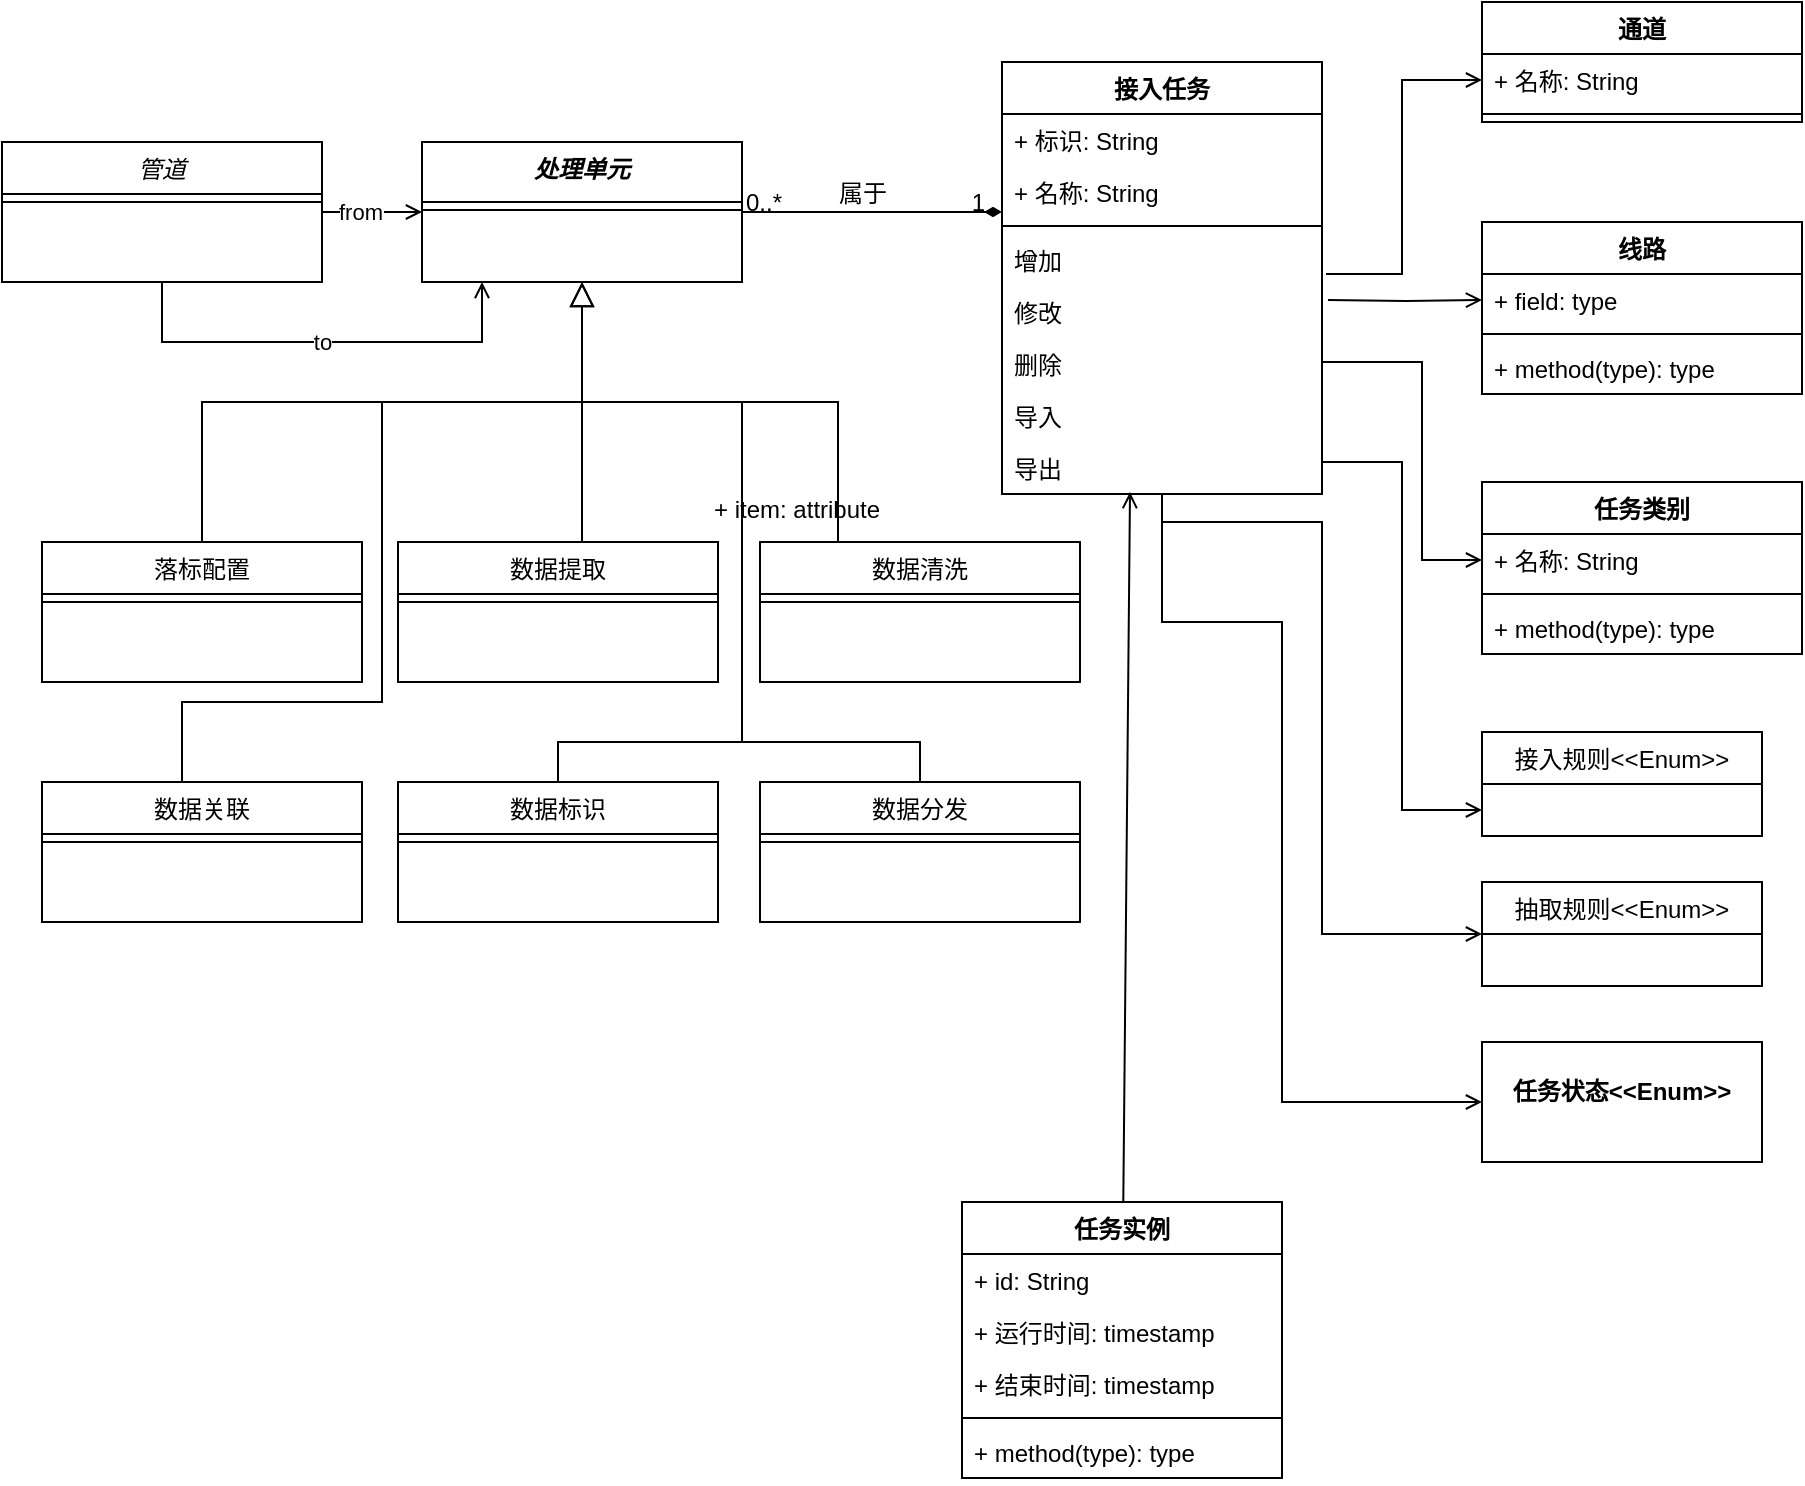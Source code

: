 <mxfile version="14.7.7" type="github">
  <diagram id="C5RBs43oDa-KdzZeNtuy" name="Page-1">
    <mxGraphModel dx="946" dy="595" grid="1" gridSize="10" guides="1" tooltips="1" connect="1" arrows="1" fold="1" page="1" pageScale="1" pageWidth="827" pageHeight="1169" math="0" shadow="0">
      <root>
        <mxCell id="WIyWlLk6GJQsqaUBKTNV-0" />
        <mxCell id="WIyWlLk6GJQsqaUBKTNV-1" parent="WIyWlLk6GJQsqaUBKTNV-0" />
        <mxCell id="zkfFHV4jXpPFQw0GAbJ--0" value="处理单元" style="swimlane;fontStyle=3;align=center;verticalAlign=top;childLayout=stackLayout;horizontal=1;startSize=30;horizontalStack=0;resizeParent=1;resizeLast=0;collapsible=1;marginBottom=0;rounded=0;shadow=0;strokeWidth=1;" parent="WIyWlLk6GJQsqaUBKTNV-1" vertex="1">
          <mxGeometry x="220" y="120" width="160" height="70" as="geometry">
            <mxRectangle x="230" y="140" width="160" height="26" as="alternateBounds" />
          </mxGeometry>
        </mxCell>
        <mxCell id="zkfFHV4jXpPFQw0GAbJ--4" value="" style="line;html=1;strokeWidth=1;align=left;verticalAlign=middle;spacingTop=-1;spacingLeft=3;spacingRight=3;rotatable=0;labelPosition=right;points=[];portConstraint=eastwest;" parent="zkfFHV4jXpPFQw0GAbJ--0" vertex="1">
          <mxGeometry y="30" width="160" height="8" as="geometry" />
        </mxCell>
        <object label="落标配置" comment="mapping" id="zkfFHV4jXpPFQw0GAbJ--6">
          <mxCell style="swimlane;fontStyle=0;align=center;verticalAlign=top;childLayout=stackLayout;horizontal=1;startSize=26;horizontalStack=0;resizeParent=1;resizeLast=0;collapsible=1;marginBottom=0;rounded=0;shadow=0;strokeWidth=1;" parent="WIyWlLk6GJQsqaUBKTNV-1" vertex="1">
            <mxGeometry x="30" y="320" width="160" height="70" as="geometry">
              <mxRectangle x="130" y="380" width="160" height="26" as="alternateBounds" />
            </mxGeometry>
          </mxCell>
        </object>
        <mxCell id="zkfFHV4jXpPFQw0GAbJ--9" value="" style="line;html=1;strokeWidth=1;align=left;verticalAlign=middle;spacingTop=-1;spacingLeft=3;spacingRight=3;rotatable=0;labelPosition=right;points=[];portConstraint=eastwest;" parent="zkfFHV4jXpPFQw0GAbJ--6" vertex="1">
          <mxGeometry y="26" width="160" height="8" as="geometry" />
        </mxCell>
        <mxCell id="zkfFHV4jXpPFQw0GAbJ--12" value="" style="endArrow=block;endSize=10;endFill=0;shadow=0;strokeWidth=1;rounded=0;edgeStyle=elbowEdgeStyle;elbow=vertical;" parent="WIyWlLk6GJQsqaUBKTNV-1" source="zkfFHV4jXpPFQw0GAbJ--6" target="zkfFHV4jXpPFQw0GAbJ--0" edge="1">
          <mxGeometry width="160" relative="1" as="geometry">
            <mxPoint x="200" y="203" as="sourcePoint" />
            <mxPoint x="200" y="203" as="targetPoint" />
            <Array as="points">
              <mxPoint x="200" y="250" />
            </Array>
          </mxGeometry>
        </mxCell>
        <object label="数据提取" comment="函数处理" id="zkfFHV4jXpPFQw0GAbJ--13">
          <mxCell style="swimlane;fontStyle=0;align=center;verticalAlign=top;childLayout=stackLayout;horizontal=1;startSize=26;horizontalStack=0;resizeParent=1;resizeLast=0;collapsible=1;marginBottom=0;rounded=0;shadow=0;strokeWidth=1;" parent="WIyWlLk6GJQsqaUBKTNV-1" vertex="1">
            <mxGeometry x="208" y="320" width="160" height="70" as="geometry">
              <mxRectangle x="340" y="380" width="170" height="26" as="alternateBounds" />
            </mxGeometry>
          </mxCell>
        </object>
        <mxCell id="zkfFHV4jXpPFQw0GAbJ--15" value="" style="line;html=1;strokeWidth=1;align=left;verticalAlign=middle;spacingTop=-1;spacingLeft=3;spacingRight=3;rotatable=0;labelPosition=right;points=[];portConstraint=eastwest;" parent="zkfFHV4jXpPFQw0GAbJ--13" vertex="1">
          <mxGeometry y="26" width="160" height="8" as="geometry" />
        </mxCell>
        <mxCell id="zkfFHV4jXpPFQw0GAbJ--16" value="" style="endArrow=block;endSize=10;endFill=0;shadow=0;strokeWidth=1;rounded=0;edgeStyle=elbowEdgeStyle;elbow=vertical;" parent="WIyWlLk6GJQsqaUBKTNV-1" source="zkfFHV4jXpPFQw0GAbJ--13" target="zkfFHV4jXpPFQw0GAbJ--0" edge="1">
          <mxGeometry width="160" relative="1" as="geometry">
            <mxPoint x="210" y="373" as="sourcePoint" />
            <mxPoint x="310" y="271" as="targetPoint" />
            <Array as="points">
              <mxPoint x="300" y="255" />
            </Array>
          </mxGeometry>
        </mxCell>
        <mxCell id="zkfFHV4jXpPFQw0GAbJ--26" value="" style="endArrow=diamondThin;shadow=0;strokeWidth=1;rounded=0;endFill=1;edgeStyle=elbowEdgeStyle;elbow=vertical;" parent="WIyWlLk6GJQsqaUBKTNV-1" source="zkfFHV4jXpPFQw0GAbJ--0" edge="1">
          <mxGeometry x="0.5" y="41" relative="1" as="geometry">
            <mxPoint x="380" y="192" as="sourcePoint" />
            <mxPoint x="510" y="155" as="targetPoint" />
            <mxPoint x="-40" y="32" as="offset" />
          </mxGeometry>
        </mxCell>
        <mxCell id="zkfFHV4jXpPFQw0GAbJ--27" value="0..*" style="resizable=0;align=left;verticalAlign=bottom;labelBackgroundColor=none;fontSize=12;" parent="zkfFHV4jXpPFQw0GAbJ--26" connectable="0" vertex="1">
          <mxGeometry x="-1" relative="1" as="geometry">
            <mxPoint y="4" as="offset" />
          </mxGeometry>
        </mxCell>
        <mxCell id="zkfFHV4jXpPFQw0GAbJ--28" value="1" style="resizable=0;align=right;verticalAlign=bottom;labelBackgroundColor=none;fontSize=12;" parent="zkfFHV4jXpPFQw0GAbJ--26" connectable="0" vertex="1">
          <mxGeometry x="1" relative="1" as="geometry">
            <mxPoint x="-7" y="4" as="offset" />
          </mxGeometry>
        </mxCell>
        <mxCell id="zkfFHV4jXpPFQw0GAbJ--29" value="属于" style="text;html=1;resizable=0;points=[];;align=center;verticalAlign=middle;labelBackgroundColor=none;rounded=0;shadow=0;strokeWidth=1;fontSize=12;" parent="zkfFHV4jXpPFQw0GAbJ--26" vertex="1" connectable="0">
          <mxGeometry x="0.5" y="49" relative="1" as="geometry">
            <mxPoint x="-38" y="40" as="offset" />
          </mxGeometry>
        </mxCell>
        <mxCell id="O3P4APfCm_AlNBByl4Ta-5" style="edgeStyle=orthogonalEdgeStyle;rounded=0;orthogonalLoop=1;jettySize=auto;html=1;endArrow=none;endFill=0;" parent="WIyWlLk6GJQsqaUBKTNV-1" source="O3P4APfCm_AlNBByl4Ta-2" edge="1">
          <mxGeometry relative="1" as="geometry">
            <mxPoint x="300" y="250" as="targetPoint" />
            <Array as="points">
              <mxPoint x="428" y="250" />
            </Array>
          </mxGeometry>
        </mxCell>
        <object label="数据清洗" comment="如何分布式处理，全量处理" id="O3P4APfCm_AlNBByl4Ta-2">
          <mxCell style="swimlane;fontStyle=0;align=center;verticalAlign=top;childLayout=stackLayout;horizontal=1;startSize=26;horizontalStack=0;resizeParent=1;resizeLast=0;collapsible=1;marginBottom=0;rounded=0;shadow=0;strokeWidth=1;" parent="WIyWlLk6GJQsqaUBKTNV-1" vertex="1">
            <mxGeometry x="389" y="320" width="160" height="70" as="geometry">
              <mxRectangle x="340" y="380" width="170" height="26" as="alternateBounds" />
            </mxGeometry>
          </mxCell>
        </object>
        <mxCell id="O3P4APfCm_AlNBByl4Ta-3" value="" style="line;html=1;strokeWidth=1;align=left;verticalAlign=middle;spacingTop=-1;spacingLeft=3;spacingRight=3;rotatable=0;labelPosition=right;points=[];portConstraint=eastwest;" parent="O3P4APfCm_AlNBByl4Ta-2" vertex="1">
          <mxGeometry y="26" width="160" height="8" as="geometry" />
        </mxCell>
        <mxCell id="O3P4APfCm_AlNBByl4Ta-12" style="edgeStyle=orthogonalEdgeStyle;rounded=0;orthogonalLoop=1;jettySize=auto;html=1;exitX=0.5;exitY=0;exitDx=0;exitDy=0;endArrow=none;endFill=0;" parent="WIyWlLk6GJQsqaUBKTNV-1" source="O3P4APfCm_AlNBByl4Ta-6" edge="1">
          <mxGeometry relative="1" as="geometry">
            <mxPoint x="190" y="250" as="targetPoint" />
            <Array as="points">
              <mxPoint x="100" y="400" />
              <mxPoint x="200" y="400" />
              <mxPoint x="200" y="250" />
            </Array>
          </mxGeometry>
        </mxCell>
        <object label="数据关联" comment="join" id="O3P4APfCm_AlNBByl4Ta-6">
          <mxCell style="swimlane;fontStyle=0;align=center;verticalAlign=top;childLayout=stackLayout;horizontal=1;startSize=26;horizontalStack=0;resizeParent=1;resizeLast=0;collapsible=1;marginBottom=0;rounded=0;shadow=0;strokeWidth=1;" parent="WIyWlLk6GJQsqaUBKTNV-1" vertex="1">
            <mxGeometry x="30" y="440" width="160" height="70" as="geometry">
              <mxRectangle x="340" y="380" width="170" height="26" as="alternateBounds" />
            </mxGeometry>
          </mxCell>
        </object>
        <mxCell id="O3P4APfCm_AlNBByl4Ta-7" value="" style="line;html=1;strokeWidth=1;align=left;verticalAlign=middle;spacingTop=-1;spacingLeft=3;spacingRight=3;rotatable=0;labelPosition=right;points=[];portConstraint=eastwest;" parent="O3P4APfCm_AlNBByl4Ta-6" vertex="1">
          <mxGeometry y="26" width="160" height="8" as="geometry" />
        </mxCell>
        <mxCell id="O3P4APfCm_AlNBByl4Ta-13" style="edgeStyle=orthogonalEdgeStyle;rounded=0;orthogonalLoop=1;jettySize=auto;html=1;endArrow=none;endFill=0;" parent="WIyWlLk6GJQsqaUBKTNV-1" source="O3P4APfCm_AlNBByl4Ta-8" edge="1">
          <mxGeometry relative="1" as="geometry">
            <mxPoint x="350" y="250" as="targetPoint" />
            <Array as="points">
              <mxPoint x="288" y="420" />
              <mxPoint x="380" y="420" />
              <mxPoint x="380" y="250" />
            </Array>
          </mxGeometry>
        </mxCell>
        <object label="数据标识" comment="打标签" id="O3P4APfCm_AlNBByl4Ta-8">
          <mxCell style="swimlane;fontStyle=0;align=center;verticalAlign=top;childLayout=stackLayout;horizontal=1;startSize=26;horizontalStack=0;resizeParent=1;resizeLast=0;collapsible=1;marginBottom=0;rounded=0;shadow=0;strokeWidth=1;" parent="WIyWlLk6GJQsqaUBKTNV-1" vertex="1">
            <mxGeometry x="208" y="440" width="160" height="70" as="geometry">
              <mxRectangle x="340" y="380" width="170" height="26" as="alternateBounds" />
            </mxGeometry>
          </mxCell>
        </object>
        <mxCell id="O3P4APfCm_AlNBByl4Ta-9" value="" style="line;html=1;strokeWidth=1;align=left;verticalAlign=middle;spacingTop=-1;spacingLeft=3;spacingRight=3;rotatable=0;labelPosition=right;points=[];portConstraint=eastwest;" parent="O3P4APfCm_AlNBByl4Ta-8" vertex="1">
          <mxGeometry y="26" width="160" height="8" as="geometry" />
        </mxCell>
        <mxCell id="O3P4APfCm_AlNBByl4Ta-14" style="edgeStyle=orthogonalEdgeStyle;rounded=0;orthogonalLoop=1;jettySize=auto;html=1;endArrow=none;endFill=0;" parent="WIyWlLk6GJQsqaUBKTNV-1" source="O3P4APfCm_AlNBByl4Ta-10" edge="1">
          <mxGeometry relative="1" as="geometry">
            <mxPoint x="380" y="250" as="targetPoint" />
            <Array as="points">
              <mxPoint x="469" y="420" />
              <mxPoint x="380" y="420" />
            </Array>
          </mxGeometry>
        </mxCell>
        <object label="数据分发" comment="发布到kafka" id="O3P4APfCm_AlNBByl4Ta-10">
          <mxCell style="swimlane;fontStyle=0;align=center;verticalAlign=top;childLayout=stackLayout;horizontal=1;startSize=26;horizontalStack=0;resizeParent=1;resizeLast=0;collapsible=1;marginBottom=0;rounded=0;shadow=0;strokeWidth=1;" parent="WIyWlLk6GJQsqaUBKTNV-1" vertex="1">
            <mxGeometry x="389" y="440" width="160" height="70" as="geometry">
              <mxRectangle x="340" y="380" width="170" height="26" as="alternateBounds" />
            </mxGeometry>
          </mxCell>
        </object>
        <mxCell id="O3P4APfCm_AlNBByl4Ta-11" value="" style="line;html=1;strokeWidth=1;align=left;verticalAlign=middle;spacingTop=-1;spacingLeft=3;spacingRight=3;rotatable=0;labelPosition=right;points=[];portConstraint=eastwest;" parent="O3P4APfCm_AlNBByl4Ta-10" vertex="1">
          <mxGeometry y="26" width="160" height="8" as="geometry" />
        </mxCell>
        <mxCell id="lHaq5DWIxCPXgGfKbn2W-3" style="edgeStyle=orthogonalEdgeStyle;rounded=0;orthogonalLoop=1;jettySize=auto;html=1;exitX=1;exitY=0.5;exitDx=0;exitDy=0;entryX=0;entryY=0.5;entryDx=0;entryDy=0;endArrow=open;endFill=0;" edge="1" parent="WIyWlLk6GJQsqaUBKTNV-1" source="lHaq5DWIxCPXgGfKbn2W-0" target="zkfFHV4jXpPFQw0GAbJ--0">
          <mxGeometry relative="1" as="geometry" />
        </mxCell>
        <mxCell id="lHaq5DWIxCPXgGfKbn2W-5" value="from" style="edgeLabel;html=1;align=center;verticalAlign=middle;resizable=0;points=[];" vertex="1" connectable="0" parent="lHaq5DWIxCPXgGfKbn2W-3">
          <mxGeometry x="-0.24" relative="1" as="geometry">
            <mxPoint as="offset" />
          </mxGeometry>
        </mxCell>
        <mxCell id="lHaq5DWIxCPXgGfKbn2W-4" value="to" style="edgeStyle=orthogonalEdgeStyle;rounded=0;orthogonalLoop=1;jettySize=auto;html=1;endArrow=open;endFill=0;" edge="1" parent="WIyWlLk6GJQsqaUBKTNV-1" source="lHaq5DWIxCPXgGfKbn2W-0">
          <mxGeometry relative="1" as="geometry">
            <mxPoint x="250" y="190" as="targetPoint" />
            <Array as="points">
              <mxPoint x="90" y="220" />
              <mxPoint x="250" y="220" />
            </Array>
          </mxGeometry>
        </mxCell>
        <mxCell id="lHaq5DWIxCPXgGfKbn2W-0" value="管道" style="swimlane;fontStyle=2;align=center;verticalAlign=top;childLayout=stackLayout;horizontal=1;startSize=26;horizontalStack=0;resizeParent=1;resizeLast=0;collapsible=1;marginBottom=0;rounded=0;shadow=0;strokeWidth=1;" vertex="1" parent="WIyWlLk6GJQsqaUBKTNV-1">
          <mxGeometry x="10" y="120" width="160" height="70" as="geometry">
            <mxRectangle x="230" y="140" width="160" height="26" as="alternateBounds" />
          </mxGeometry>
        </mxCell>
        <mxCell id="lHaq5DWIxCPXgGfKbn2W-1" value="" style="line;html=1;strokeWidth=1;align=left;verticalAlign=middle;spacingTop=-1;spacingLeft=3;spacingRight=3;rotatable=0;labelPosition=right;points=[];portConstraint=eastwest;" vertex="1" parent="lHaq5DWIxCPXgGfKbn2W-0">
          <mxGeometry y="26" width="160" height="8" as="geometry" />
        </mxCell>
        <mxCell id="lHaq5DWIxCPXgGfKbn2W-33" style="edgeStyle=orthogonalEdgeStyle;rounded=0;orthogonalLoop=1;jettySize=auto;html=1;entryX=0;entryY=0.5;entryDx=0;entryDy=0;endArrow=open;endFill=0;" edge="1" parent="WIyWlLk6GJQsqaUBKTNV-1" source="lHaq5DWIxCPXgGfKbn2W-7" target="lHaq5DWIxCPXgGfKbn2W-28">
          <mxGeometry relative="1" as="geometry">
            <Array as="points">
              <mxPoint x="720" y="230" />
              <mxPoint x="720" y="329" />
            </Array>
          </mxGeometry>
        </mxCell>
        <mxCell id="lHaq5DWIxCPXgGfKbn2W-38" style="edgeStyle=orthogonalEdgeStyle;rounded=0;orthogonalLoop=1;jettySize=auto;html=1;entryX=0;entryY=0.75;entryDx=0;entryDy=0;endArrow=open;endFill=0;" edge="1" parent="WIyWlLk6GJQsqaUBKTNV-1" source="lHaq5DWIxCPXgGfKbn2W-7" target="lHaq5DWIxCPXgGfKbn2W-34">
          <mxGeometry relative="1" as="geometry">
            <Array as="points">
              <mxPoint x="710" y="280" />
              <mxPoint x="710" y="454" />
            </Array>
          </mxGeometry>
        </mxCell>
        <mxCell id="lHaq5DWIxCPXgGfKbn2W-43" style="edgeStyle=orthogonalEdgeStyle;rounded=0;orthogonalLoop=1;jettySize=auto;html=1;entryX=0;entryY=0.5;entryDx=0;entryDy=0;endArrow=open;endFill=0;" edge="1" parent="WIyWlLk6GJQsqaUBKTNV-1" source="lHaq5DWIxCPXgGfKbn2W-7" target="lHaq5DWIxCPXgGfKbn2W-39">
          <mxGeometry relative="1" as="geometry">
            <Array as="points">
              <mxPoint x="590" y="310" />
              <mxPoint x="670" y="310" />
              <mxPoint x="670" y="516" />
            </Array>
          </mxGeometry>
        </mxCell>
        <mxCell id="lHaq5DWIxCPXgGfKbn2W-45" style="edgeStyle=orthogonalEdgeStyle;rounded=0;orthogonalLoop=1;jettySize=auto;html=1;entryX=0;entryY=0.5;entryDx=0;entryDy=0;endArrow=open;endFill=0;" edge="1" parent="WIyWlLk6GJQsqaUBKTNV-1" source="lHaq5DWIxCPXgGfKbn2W-7" target="lHaq5DWIxCPXgGfKbn2W-44">
          <mxGeometry relative="1" as="geometry">
            <Array as="points">
              <mxPoint x="590" y="360" />
              <mxPoint x="650" y="360" />
              <mxPoint x="650" y="600" />
            </Array>
          </mxGeometry>
        </mxCell>
        <mxCell id="lHaq5DWIxCPXgGfKbn2W-7" value="接入任务" style="swimlane;fontStyle=1;align=center;verticalAlign=top;childLayout=stackLayout;horizontal=1;startSize=26;horizontalStack=0;resizeParent=1;resizeParentMax=0;resizeLast=0;collapsible=1;marginBottom=0;" vertex="1" parent="WIyWlLk6GJQsqaUBKTNV-1">
          <mxGeometry x="510" y="80" width="160" height="216" as="geometry" />
        </mxCell>
        <mxCell id="lHaq5DWIxCPXgGfKbn2W-20" value="+ 标识: String" style="text;strokeColor=none;fillColor=none;align=left;verticalAlign=top;spacingLeft=4;spacingRight=4;overflow=hidden;rotatable=0;points=[[0,0.5],[1,0.5]];portConstraint=eastwest;" vertex="1" parent="lHaq5DWIxCPXgGfKbn2W-7">
          <mxGeometry y="26" width="160" height="26" as="geometry" />
        </mxCell>
        <mxCell id="lHaq5DWIxCPXgGfKbn2W-32" value="+ 名称: String" style="text;strokeColor=none;fillColor=none;align=left;verticalAlign=top;spacingLeft=4;spacingRight=4;overflow=hidden;rotatable=0;points=[[0,0.5],[1,0.5]];portConstraint=eastwest;" vertex="1" parent="lHaq5DWIxCPXgGfKbn2W-7">
          <mxGeometry y="52" width="160" height="26" as="geometry" />
        </mxCell>
        <mxCell id="lHaq5DWIxCPXgGfKbn2W-9" value="" style="line;strokeWidth=1;fillColor=none;align=left;verticalAlign=middle;spacingTop=-1;spacingLeft=3;spacingRight=3;rotatable=0;labelPosition=right;points=[];portConstraint=eastwest;" vertex="1" parent="lHaq5DWIxCPXgGfKbn2W-7">
          <mxGeometry y="78" width="160" height="8" as="geometry" />
        </mxCell>
        <mxCell id="lHaq5DWIxCPXgGfKbn2W-10" value="增加" style="text;strokeColor=none;fillColor=none;align=left;verticalAlign=top;spacingLeft=4;spacingRight=4;overflow=hidden;rotatable=0;points=[[0,0.5],[1,0.5]];portConstraint=eastwest;" vertex="1" parent="lHaq5DWIxCPXgGfKbn2W-7">
          <mxGeometry y="86" width="160" height="26" as="geometry" />
        </mxCell>
        <mxCell id="lHaq5DWIxCPXgGfKbn2W-11" value="修改" style="text;strokeColor=none;fillColor=none;align=left;verticalAlign=top;spacingLeft=4;spacingRight=4;overflow=hidden;rotatable=0;points=[[0,0.5],[1,0.5]];portConstraint=eastwest;" vertex="1" parent="lHaq5DWIxCPXgGfKbn2W-7">
          <mxGeometry y="112" width="160" height="26" as="geometry" />
        </mxCell>
        <mxCell id="lHaq5DWIxCPXgGfKbn2W-12" value="删除" style="text;strokeColor=none;fillColor=none;align=left;verticalAlign=top;spacingLeft=4;spacingRight=4;overflow=hidden;rotatable=0;points=[[0,0.5],[1,0.5]];portConstraint=eastwest;" vertex="1" parent="lHaq5DWIxCPXgGfKbn2W-7">
          <mxGeometry y="138" width="160" height="26" as="geometry" />
        </mxCell>
        <mxCell id="lHaq5DWIxCPXgGfKbn2W-13" value="导入" style="text;strokeColor=none;fillColor=none;align=left;verticalAlign=top;spacingLeft=4;spacingRight=4;overflow=hidden;rotatable=0;points=[[0,0.5],[1,0.5]];portConstraint=eastwest;" vertex="1" parent="lHaq5DWIxCPXgGfKbn2W-7">
          <mxGeometry y="164" width="160" height="26" as="geometry" />
        </mxCell>
        <mxCell id="lHaq5DWIxCPXgGfKbn2W-14" value="导出" style="text;strokeColor=none;fillColor=none;align=left;verticalAlign=top;spacingLeft=4;spacingRight=4;overflow=hidden;rotatable=0;points=[[0,0.5],[1,0.5]];portConstraint=eastwest;" vertex="1" parent="lHaq5DWIxCPXgGfKbn2W-7">
          <mxGeometry y="190" width="160" height="26" as="geometry" />
        </mxCell>
        <mxCell id="lHaq5DWIxCPXgGfKbn2W-15" value="通道" style="swimlane;fontStyle=1;align=center;verticalAlign=top;childLayout=stackLayout;horizontal=1;startSize=26;horizontalStack=0;resizeParent=1;resizeParentMax=0;resizeLast=0;collapsible=1;marginBottom=0;" vertex="1" parent="WIyWlLk6GJQsqaUBKTNV-1">
          <mxGeometry x="750" y="50" width="160" height="60" as="geometry" />
        </mxCell>
        <mxCell id="lHaq5DWIxCPXgGfKbn2W-16" value="+ 名称: String" style="text;strokeColor=none;fillColor=none;align=left;verticalAlign=top;spacingLeft=4;spacingRight=4;overflow=hidden;rotatable=0;points=[[0,0.5],[1,0.5]];portConstraint=eastwest;" vertex="1" parent="lHaq5DWIxCPXgGfKbn2W-15">
          <mxGeometry y="26" width="160" height="26" as="geometry" />
        </mxCell>
        <mxCell id="lHaq5DWIxCPXgGfKbn2W-17" value="" style="line;strokeWidth=1;fillColor=none;align=left;verticalAlign=middle;spacingTop=-1;spacingLeft=3;spacingRight=3;rotatable=0;labelPosition=right;points=[];portConstraint=eastwest;" vertex="1" parent="lHaq5DWIxCPXgGfKbn2W-15">
          <mxGeometry y="52" width="160" height="8" as="geometry" />
        </mxCell>
        <mxCell id="lHaq5DWIxCPXgGfKbn2W-19" value="+ item: attribute" style="text;strokeColor=none;fillColor=none;align=left;verticalAlign=top;spacingLeft=4;spacingRight=4;overflow=hidden;rotatable=0;points=[[0,0.5],[1,0.5]];portConstraint=eastwest;" vertex="1" parent="WIyWlLk6GJQsqaUBKTNV-1">
          <mxGeometry x="360" y="290" width="100" height="26" as="geometry" />
        </mxCell>
        <mxCell id="lHaq5DWIxCPXgGfKbn2W-21" value="线路" style="swimlane;fontStyle=1;align=center;verticalAlign=top;childLayout=stackLayout;horizontal=1;startSize=26;horizontalStack=0;resizeParent=1;resizeParentMax=0;resizeLast=0;collapsible=1;marginBottom=0;" vertex="1" parent="WIyWlLk6GJQsqaUBKTNV-1">
          <mxGeometry x="750" y="160" width="160" height="86" as="geometry" />
        </mxCell>
        <mxCell id="lHaq5DWIxCPXgGfKbn2W-22" value="+ field: type" style="text;strokeColor=none;fillColor=none;align=left;verticalAlign=top;spacingLeft=4;spacingRight=4;overflow=hidden;rotatable=0;points=[[0,0.5],[1,0.5]];portConstraint=eastwest;" vertex="1" parent="lHaq5DWIxCPXgGfKbn2W-21">
          <mxGeometry y="26" width="160" height="26" as="geometry" />
        </mxCell>
        <mxCell id="lHaq5DWIxCPXgGfKbn2W-23" value="" style="line;strokeWidth=1;fillColor=none;align=left;verticalAlign=middle;spacingTop=-1;spacingLeft=3;spacingRight=3;rotatable=0;labelPosition=right;points=[];portConstraint=eastwest;" vertex="1" parent="lHaq5DWIxCPXgGfKbn2W-21">
          <mxGeometry y="52" width="160" height="8" as="geometry" />
        </mxCell>
        <mxCell id="lHaq5DWIxCPXgGfKbn2W-24" value="+ method(type): type" style="text;strokeColor=none;fillColor=none;align=left;verticalAlign=top;spacingLeft=4;spacingRight=4;overflow=hidden;rotatable=0;points=[[0,0.5],[1,0.5]];portConstraint=eastwest;" vertex="1" parent="lHaq5DWIxCPXgGfKbn2W-21">
          <mxGeometry y="60" width="160" height="26" as="geometry" />
        </mxCell>
        <mxCell id="lHaq5DWIxCPXgGfKbn2W-25" style="edgeStyle=orthogonalEdgeStyle;rounded=0;orthogonalLoop=1;jettySize=auto;html=1;entryX=0;entryY=0.5;entryDx=0;entryDy=0;endArrow=open;endFill=0;" edge="1" parent="WIyWlLk6GJQsqaUBKTNV-1" target="lHaq5DWIxCPXgGfKbn2W-16">
          <mxGeometry relative="1" as="geometry">
            <mxPoint x="672" y="186" as="sourcePoint" />
            <Array as="points">
              <mxPoint x="710" y="186" />
              <mxPoint x="710" y="89" />
            </Array>
          </mxGeometry>
        </mxCell>
        <mxCell id="lHaq5DWIxCPXgGfKbn2W-26" style="edgeStyle=orthogonalEdgeStyle;rounded=0;orthogonalLoop=1;jettySize=auto;html=1;entryX=0;entryY=0.5;entryDx=0;entryDy=0;endArrow=open;endFill=0;" edge="1" parent="WIyWlLk6GJQsqaUBKTNV-1" target="lHaq5DWIxCPXgGfKbn2W-22">
          <mxGeometry relative="1" as="geometry">
            <mxPoint x="673" y="199" as="sourcePoint" />
          </mxGeometry>
        </mxCell>
        <mxCell id="lHaq5DWIxCPXgGfKbn2W-27" value="任务类别" style="swimlane;fontStyle=1;align=center;verticalAlign=top;childLayout=stackLayout;horizontal=1;startSize=26;horizontalStack=0;resizeParent=1;resizeParentMax=0;resizeLast=0;collapsible=1;marginBottom=0;" vertex="1" parent="WIyWlLk6GJQsqaUBKTNV-1">
          <mxGeometry x="750" y="290" width="160" height="86" as="geometry" />
        </mxCell>
        <mxCell id="lHaq5DWIxCPXgGfKbn2W-28" value="+ 名称: String" style="text;strokeColor=none;fillColor=none;align=left;verticalAlign=top;spacingLeft=4;spacingRight=4;overflow=hidden;rotatable=0;points=[[0,0.5],[1,0.5]];portConstraint=eastwest;" vertex="1" parent="lHaq5DWIxCPXgGfKbn2W-27">
          <mxGeometry y="26" width="160" height="26" as="geometry" />
        </mxCell>
        <mxCell id="lHaq5DWIxCPXgGfKbn2W-29" value="" style="line;strokeWidth=1;fillColor=none;align=left;verticalAlign=middle;spacingTop=-1;spacingLeft=3;spacingRight=3;rotatable=0;labelPosition=right;points=[];portConstraint=eastwest;" vertex="1" parent="lHaq5DWIxCPXgGfKbn2W-27">
          <mxGeometry y="52" width="160" height="8" as="geometry" />
        </mxCell>
        <mxCell id="lHaq5DWIxCPXgGfKbn2W-30" value="+ method(type): type" style="text;strokeColor=none;fillColor=none;align=left;verticalAlign=top;spacingLeft=4;spacingRight=4;overflow=hidden;rotatable=0;points=[[0,0.5],[1,0.5]];portConstraint=eastwest;" vertex="1" parent="lHaq5DWIxCPXgGfKbn2W-27">
          <mxGeometry y="60" width="160" height="26" as="geometry" />
        </mxCell>
        <object label="接入规则&lt;&lt;Enum&gt;&gt;" comment="实时；定时；手动" id="lHaq5DWIxCPXgGfKbn2W-34">
          <mxCell style="swimlane;fontStyle=0;childLayout=stackLayout;horizontal=1;startSize=26;fillColor=none;horizontalStack=0;resizeParent=1;resizeParentMax=0;resizeLast=0;collapsible=1;marginBottom=0;" vertex="1" parent="WIyWlLk6GJQsqaUBKTNV-1">
            <mxGeometry x="750" y="415" width="140" height="52" as="geometry" />
          </mxCell>
        </object>
        <object label="抽取规则&lt;&lt;Enum&gt;&gt;" comment="全量；增量" id="lHaq5DWIxCPXgGfKbn2W-39">
          <mxCell style="swimlane;fontStyle=0;childLayout=stackLayout;horizontal=1;startSize=26;fillColor=none;horizontalStack=0;resizeParent=1;resizeParentMax=0;resizeLast=0;collapsible=1;marginBottom=0;" vertex="1" parent="WIyWlLk6GJQsqaUBKTNV-1">
            <mxGeometry x="750" y="490" width="140" height="52" as="geometry" />
          </mxCell>
        </object>
        <object label="&lt;p style=&quot;margin: 0px ; margin-top: 4px ; text-align: center&quot;&gt;&lt;br&gt;&lt;b&gt;任务状态&amp;lt;&amp;lt;Enum&amp;gt;&amp;gt;&lt;/b&gt;&lt;/p&gt;" comment="待审批；已发布；停用" id="lHaq5DWIxCPXgGfKbn2W-44">
          <mxCell style="verticalAlign=top;align=left;overflow=fill;fontSize=12;fontFamily=Helvetica;html=1;" vertex="1" parent="WIyWlLk6GJQsqaUBKTNV-1">
            <mxGeometry x="750" y="570" width="140" height="60" as="geometry" />
          </mxCell>
        </object>
        <mxCell id="lHaq5DWIxCPXgGfKbn2W-52" style="rounded=0;orthogonalLoop=1;jettySize=auto;html=1;endArrow=open;endFill=0;entryX=0.4;entryY=0.962;entryDx=0;entryDy=0;entryPerimeter=0;" edge="1" parent="WIyWlLk6GJQsqaUBKTNV-1" source="lHaq5DWIxCPXgGfKbn2W-46" target="lHaq5DWIxCPXgGfKbn2W-14">
          <mxGeometry relative="1" as="geometry" />
        </mxCell>
        <mxCell id="lHaq5DWIxCPXgGfKbn2W-46" value="任务实例" style="swimlane;fontStyle=1;align=center;verticalAlign=top;childLayout=stackLayout;horizontal=1;startSize=26;horizontalStack=0;resizeParent=1;resizeParentMax=0;resizeLast=0;collapsible=1;marginBottom=0;" vertex="1" parent="WIyWlLk6GJQsqaUBKTNV-1">
          <mxGeometry x="490" y="650" width="160" height="138" as="geometry" />
        </mxCell>
        <mxCell id="lHaq5DWIxCPXgGfKbn2W-47" value="+ id: String" style="text;strokeColor=none;fillColor=none;align=left;verticalAlign=top;spacingLeft=4;spacingRight=4;overflow=hidden;rotatable=0;points=[[0,0.5],[1,0.5]];portConstraint=eastwest;" vertex="1" parent="lHaq5DWIxCPXgGfKbn2W-46">
          <mxGeometry y="26" width="160" height="26" as="geometry" />
        </mxCell>
        <mxCell id="lHaq5DWIxCPXgGfKbn2W-50" value="+ 运行时间: timestamp" style="text;strokeColor=none;fillColor=none;align=left;verticalAlign=top;spacingLeft=4;spacingRight=4;overflow=hidden;rotatable=0;points=[[0,0.5],[1,0.5]];portConstraint=eastwest;" vertex="1" parent="lHaq5DWIxCPXgGfKbn2W-46">
          <mxGeometry y="52" width="160" height="26" as="geometry" />
        </mxCell>
        <mxCell id="lHaq5DWIxCPXgGfKbn2W-51" value="+ 结束时间: timestamp" style="text;strokeColor=none;fillColor=none;align=left;verticalAlign=top;spacingLeft=4;spacingRight=4;overflow=hidden;rotatable=0;points=[[0,0.5],[1,0.5]];portConstraint=eastwest;" vertex="1" parent="lHaq5DWIxCPXgGfKbn2W-46">
          <mxGeometry y="78" width="160" height="26" as="geometry" />
        </mxCell>
        <mxCell id="lHaq5DWIxCPXgGfKbn2W-48" value="" style="line;strokeWidth=1;fillColor=none;align=left;verticalAlign=middle;spacingTop=-1;spacingLeft=3;spacingRight=3;rotatable=0;labelPosition=right;points=[];portConstraint=eastwest;" vertex="1" parent="lHaq5DWIxCPXgGfKbn2W-46">
          <mxGeometry y="104" width="160" height="8" as="geometry" />
        </mxCell>
        <mxCell id="lHaq5DWIxCPXgGfKbn2W-49" value="+ method(type): type" style="text;strokeColor=none;fillColor=none;align=left;verticalAlign=top;spacingLeft=4;spacingRight=4;overflow=hidden;rotatable=0;points=[[0,0.5],[1,0.5]];portConstraint=eastwest;" vertex="1" parent="lHaq5DWIxCPXgGfKbn2W-46">
          <mxGeometry y="112" width="160" height="26" as="geometry" />
        </mxCell>
      </root>
    </mxGraphModel>
  </diagram>
</mxfile>
